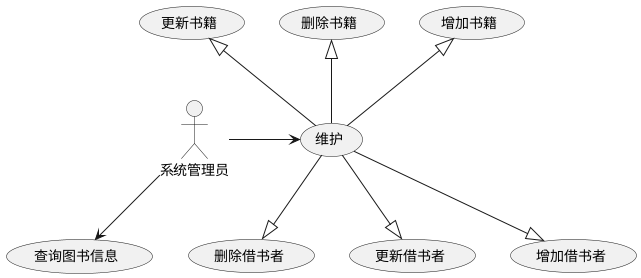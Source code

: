 @startuml
系统管理员--right-->(维护)
(维护)-up-|>(增加书籍)
(维护)-up-|>(删除书籍)
(维护)-up-|>(更新书籍)
系统管理员-->(查询图书信息)
(维护)--|>(增加借书者)
(维护)--|>(删除借书者)
(维护)--|>(更新借书者)
@enduml